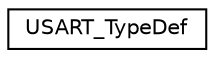 digraph "Graphical Class Hierarchy"
{
 // LATEX_PDF_SIZE
  edge [fontname="Helvetica",fontsize="10",labelfontname="Helvetica",labelfontsize="10"];
  node [fontname="Helvetica",fontsize="10",shape=record];
  rankdir="LR";
  Node0 [label="USART_TypeDef",height=0.2,width=0.4,color="black", fillcolor="white", style="filled",URL="$structUSART__TypeDef.html",tooltip="Universal Synchronous Asynchronous Receiver Transmitter."];
}
